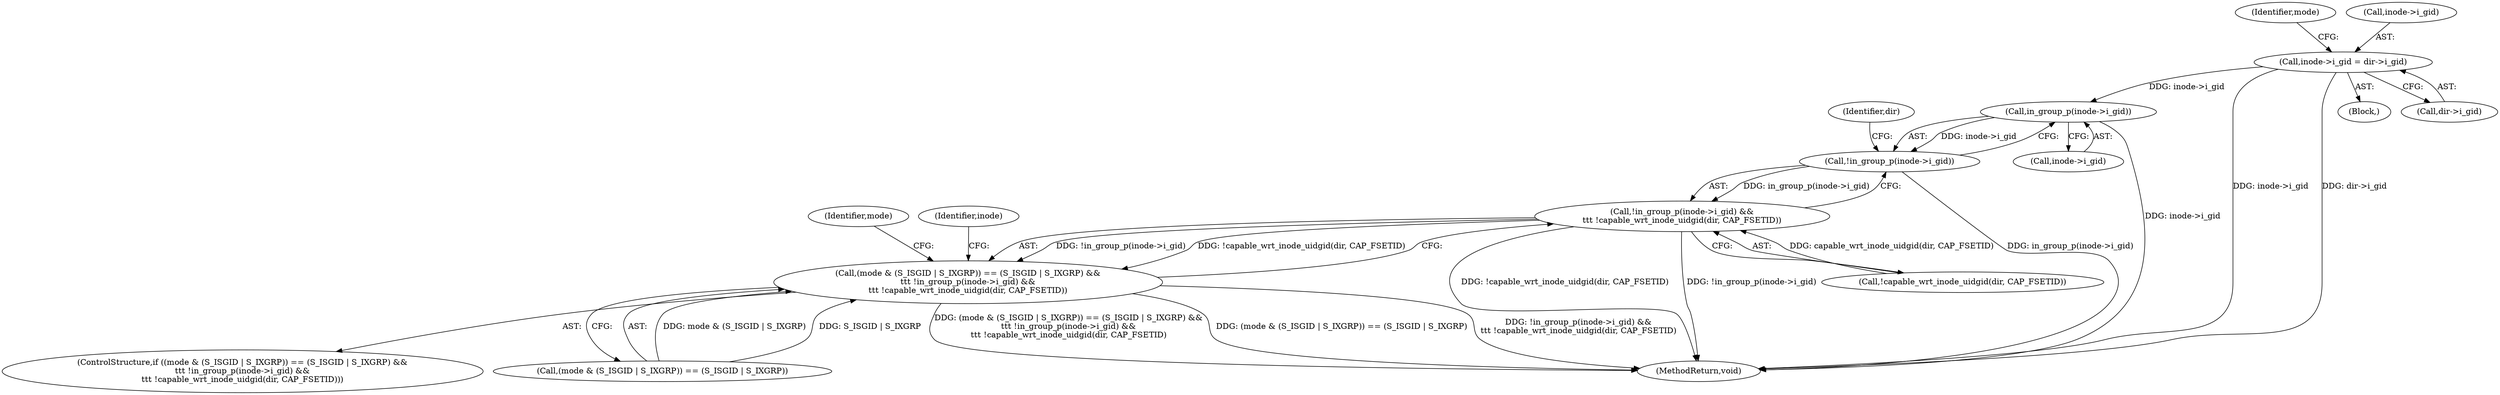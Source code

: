 digraph "0_linux_0fa3ecd87848c9c93c2c828ef4c3a8ca36ce46c7@pointer" {
"1000120" [label="(Call,inode->i_gid = dir->i_gid)"];
"1000147" [label="(Call,in_group_p(inode->i_gid))"];
"1000146" [label="(Call,!in_group_p(inode->i_gid))"];
"1000145" [label="(Call,!in_group_p(inode->i_gid) &&\n\t\t\t !capable_wrt_inode_uidgid(dir, CAP_FSETID))"];
"1000135" [label="(Call,(mode & (S_ISGID | S_IXGRP)) == (S_ISGID | S_IXGRP) &&\n\t\t\t !in_group_p(inode->i_gid) &&\n\t\t\t !capable_wrt_inode_uidgid(dir, CAP_FSETID))"];
"1000147" [label="(Call,in_group_p(inode->i_gid))"];
"1000136" [label="(Call,(mode & (S_ISGID | S_IXGRP)) == (S_ISGID | S_IXGRP))"];
"1000156" [label="(Identifier,mode)"];
"1000120" [label="(Call,inode->i_gid = dir->i_gid)"];
"1000129" [label="(Identifier,mode)"];
"1000134" [label="(ControlStructure,if ((mode & (S_ISGID | S_IXGRP)) == (S_ISGID | S_IXGRP) &&\n\t\t\t !in_group_p(inode->i_gid) &&\n\t\t\t !capable_wrt_inode_uidgid(dir, CAP_FSETID)))"];
"1000166" [label="(Identifier,inode)"];
"1000148" [label="(Call,inode->i_gid)"];
"1000169" [label="(MethodReturn,void)"];
"1000119" [label="(Block,)"];
"1000124" [label="(Call,dir->i_gid)"];
"1000146" [label="(Call,!in_group_p(inode->i_gid))"];
"1000135" [label="(Call,(mode & (S_ISGID | S_IXGRP)) == (S_ISGID | S_IXGRP) &&\n\t\t\t !in_group_p(inode->i_gid) &&\n\t\t\t !capable_wrt_inode_uidgid(dir, CAP_FSETID))"];
"1000145" [label="(Call,!in_group_p(inode->i_gid) &&\n\t\t\t !capable_wrt_inode_uidgid(dir, CAP_FSETID))"];
"1000153" [label="(Identifier,dir)"];
"1000121" [label="(Call,inode->i_gid)"];
"1000151" [label="(Call,!capable_wrt_inode_uidgid(dir, CAP_FSETID))"];
"1000120" -> "1000119"  [label="AST: "];
"1000120" -> "1000124"  [label="CFG: "];
"1000121" -> "1000120"  [label="AST: "];
"1000124" -> "1000120"  [label="AST: "];
"1000129" -> "1000120"  [label="CFG: "];
"1000120" -> "1000169"  [label="DDG: inode->i_gid"];
"1000120" -> "1000169"  [label="DDG: dir->i_gid"];
"1000120" -> "1000147"  [label="DDG: inode->i_gid"];
"1000147" -> "1000146"  [label="AST: "];
"1000147" -> "1000148"  [label="CFG: "];
"1000148" -> "1000147"  [label="AST: "];
"1000146" -> "1000147"  [label="CFG: "];
"1000147" -> "1000169"  [label="DDG: inode->i_gid"];
"1000147" -> "1000146"  [label="DDG: inode->i_gid"];
"1000146" -> "1000145"  [label="AST: "];
"1000153" -> "1000146"  [label="CFG: "];
"1000145" -> "1000146"  [label="CFG: "];
"1000146" -> "1000169"  [label="DDG: in_group_p(inode->i_gid)"];
"1000146" -> "1000145"  [label="DDG: in_group_p(inode->i_gid)"];
"1000145" -> "1000135"  [label="AST: "];
"1000145" -> "1000151"  [label="CFG: "];
"1000151" -> "1000145"  [label="AST: "];
"1000135" -> "1000145"  [label="CFG: "];
"1000145" -> "1000169"  [label="DDG: !capable_wrt_inode_uidgid(dir, CAP_FSETID)"];
"1000145" -> "1000169"  [label="DDG: !in_group_p(inode->i_gid)"];
"1000145" -> "1000135"  [label="DDG: !in_group_p(inode->i_gid)"];
"1000145" -> "1000135"  [label="DDG: !capable_wrt_inode_uidgid(dir, CAP_FSETID)"];
"1000151" -> "1000145"  [label="DDG: capable_wrt_inode_uidgid(dir, CAP_FSETID)"];
"1000135" -> "1000134"  [label="AST: "];
"1000135" -> "1000136"  [label="CFG: "];
"1000136" -> "1000135"  [label="AST: "];
"1000156" -> "1000135"  [label="CFG: "];
"1000166" -> "1000135"  [label="CFG: "];
"1000135" -> "1000169"  [label="DDG: (mode & (S_ISGID | S_IXGRP)) == (S_ISGID | S_IXGRP) &&\n\t\t\t !in_group_p(inode->i_gid) &&\n\t\t\t !capable_wrt_inode_uidgid(dir, CAP_FSETID)"];
"1000135" -> "1000169"  [label="DDG: (mode & (S_ISGID | S_IXGRP)) == (S_ISGID | S_IXGRP)"];
"1000135" -> "1000169"  [label="DDG: !in_group_p(inode->i_gid) &&\n\t\t\t !capable_wrt_inode_uidgid(dir, CAP_FSETID)"];
"1000136" -> "1000135"  [label="DDG: mode & (S_ISGID | S_IXGRP)"];
"1000136" -> "1000135"  [label="DDG: S_ISGID | S_IXGRP"];
}

